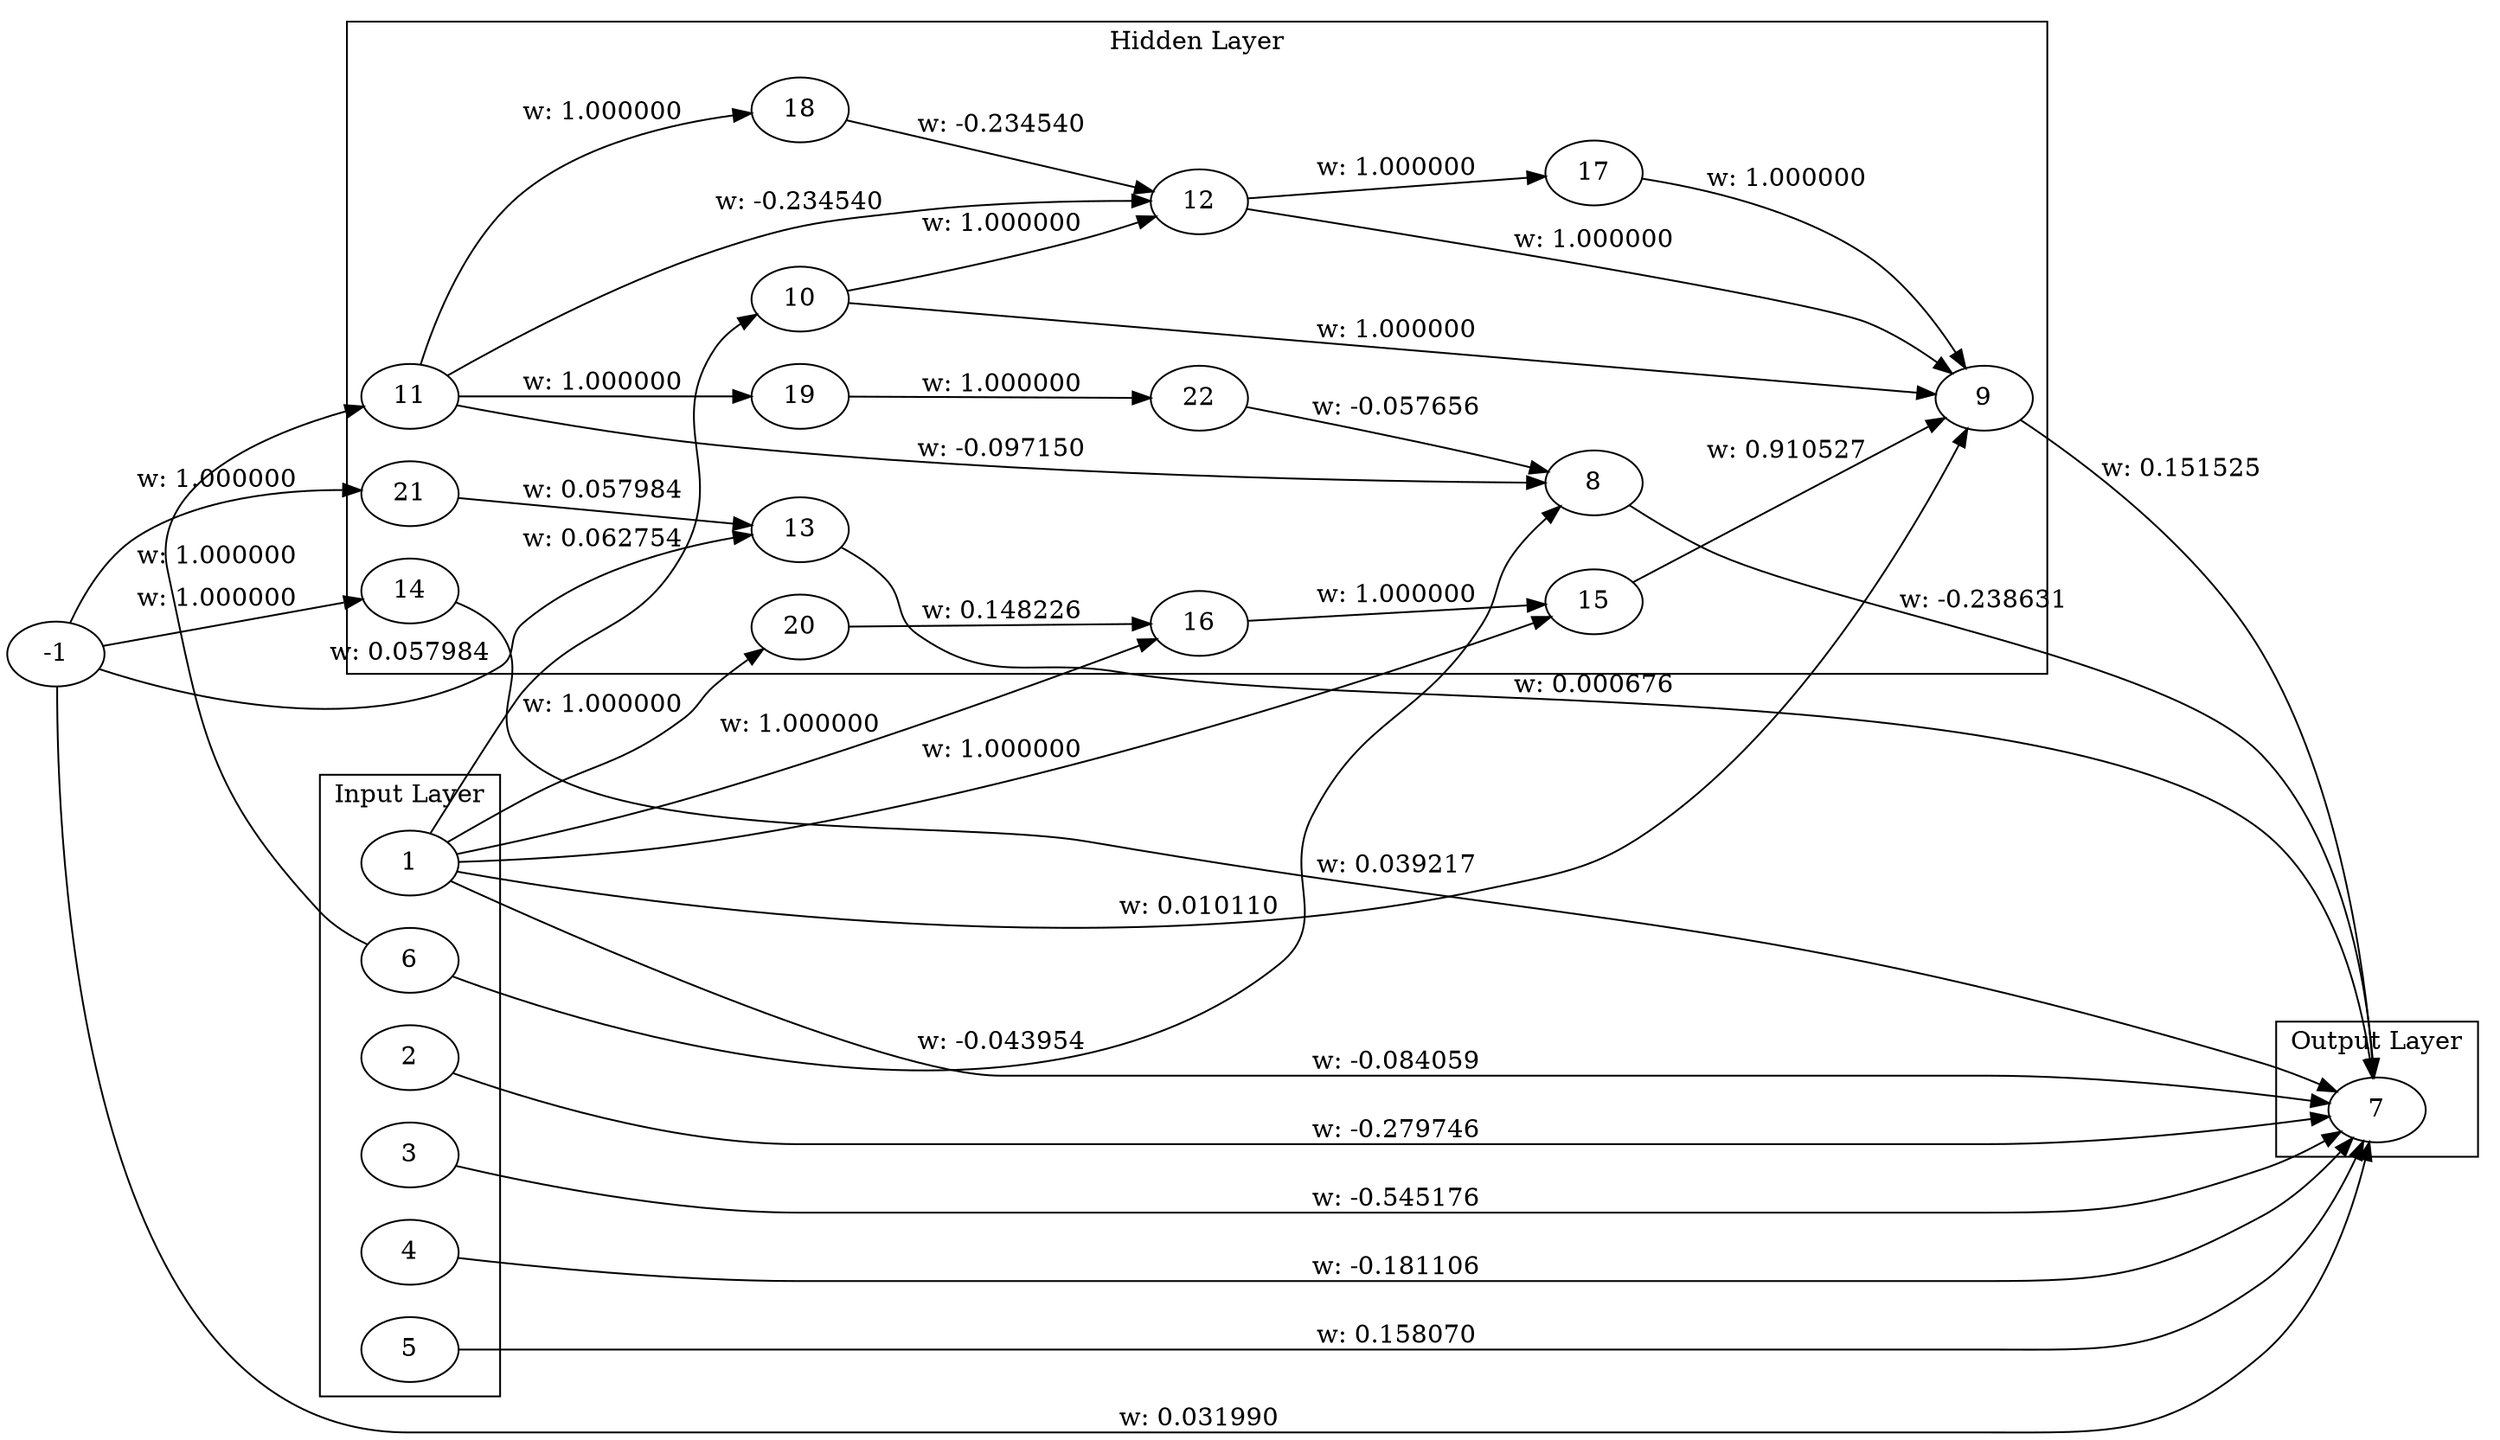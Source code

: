 digraph Genome {
  rankdir=LR;
  subgraph cluster_0 {
    label="Input Layer";
    1;
    2;
    3;
    4;
    5;
    6;
  }
  subgraph cluster_1 {
    label="Hidden Layer";
    8;
    9;
    10;
    11;
    12;
    13;
    14;
    15;
    16;
    17;
    18;
    19;
    20;
    21;
    22;
  }
  subgraph cluster_2 {
    label="Output Layer";
    7;
  }
  1 -> 7 [label="w: -0.084059"];
  2 -> 7 [label="w: -0.279746"];
  3 -> 7 [label="w: -0.545176"];
  4 -> 7 [label="w: -0.181106"];
  5 -> 7 [label="w: 0.158070"];
  -1 -> 7 [label="w: 0.031990"];
  6 -> 8 [label="w: -0.043954"];
  8 -> 7 [label="w: -0.238631"];
  1 -> 9 [label="w: 0.010110"];
  9 -> 7 [label="w: 0.151525"];
  1 -> 10 [label="w: 0.062754"];
  10 -> 9 [label="w: 1.000000"];
  6 -> 11 [label="w: 1.000000"];
  11 -> 8 [label="w: -0.097150"];
  10 -> 12 [label="w: 1.000000"];
  12 -> 9 [label="w: 1.000000"];
  -1 -> 13 [label="w: 0.057984"];
  13 -> 7 [label="w: 0.000676"];
  11 -> 12 [label="w: -0.234540"];
  -1 -> 14 [label="w: 1.000000"];
  14 -> 7 [label="w: 0.039217"];
  1 -> 15 [label="w: 1.000000"];
  15 -> 9 [label="w: 0.910527"];
  1 -> 16 [label="w: 1.000000"];
  16 -> 15 [label="w: 1.000000"];
  12 -> 17 [label="w: 1.000000"];
  17 -> 9 [label="w: 1.000000"];
  11 -> 18 [label="w: 1.000000"];
  18 -> 12 [label="w: -0.234540"];
  11 -> 19 [label="w: 1.000000"];
  1 -> 20 [label="w: 1.000000"];
  20 -> 16 [label="w: 0.148226"];
  -1 -> 21 [label="w: 1.000000"];
  21 -> 13 [label="w: 0.057984"];
  19 -> 22 [label="w: 1.000000"];
  22 -> 8 [label="w: -0.057656"];
}
